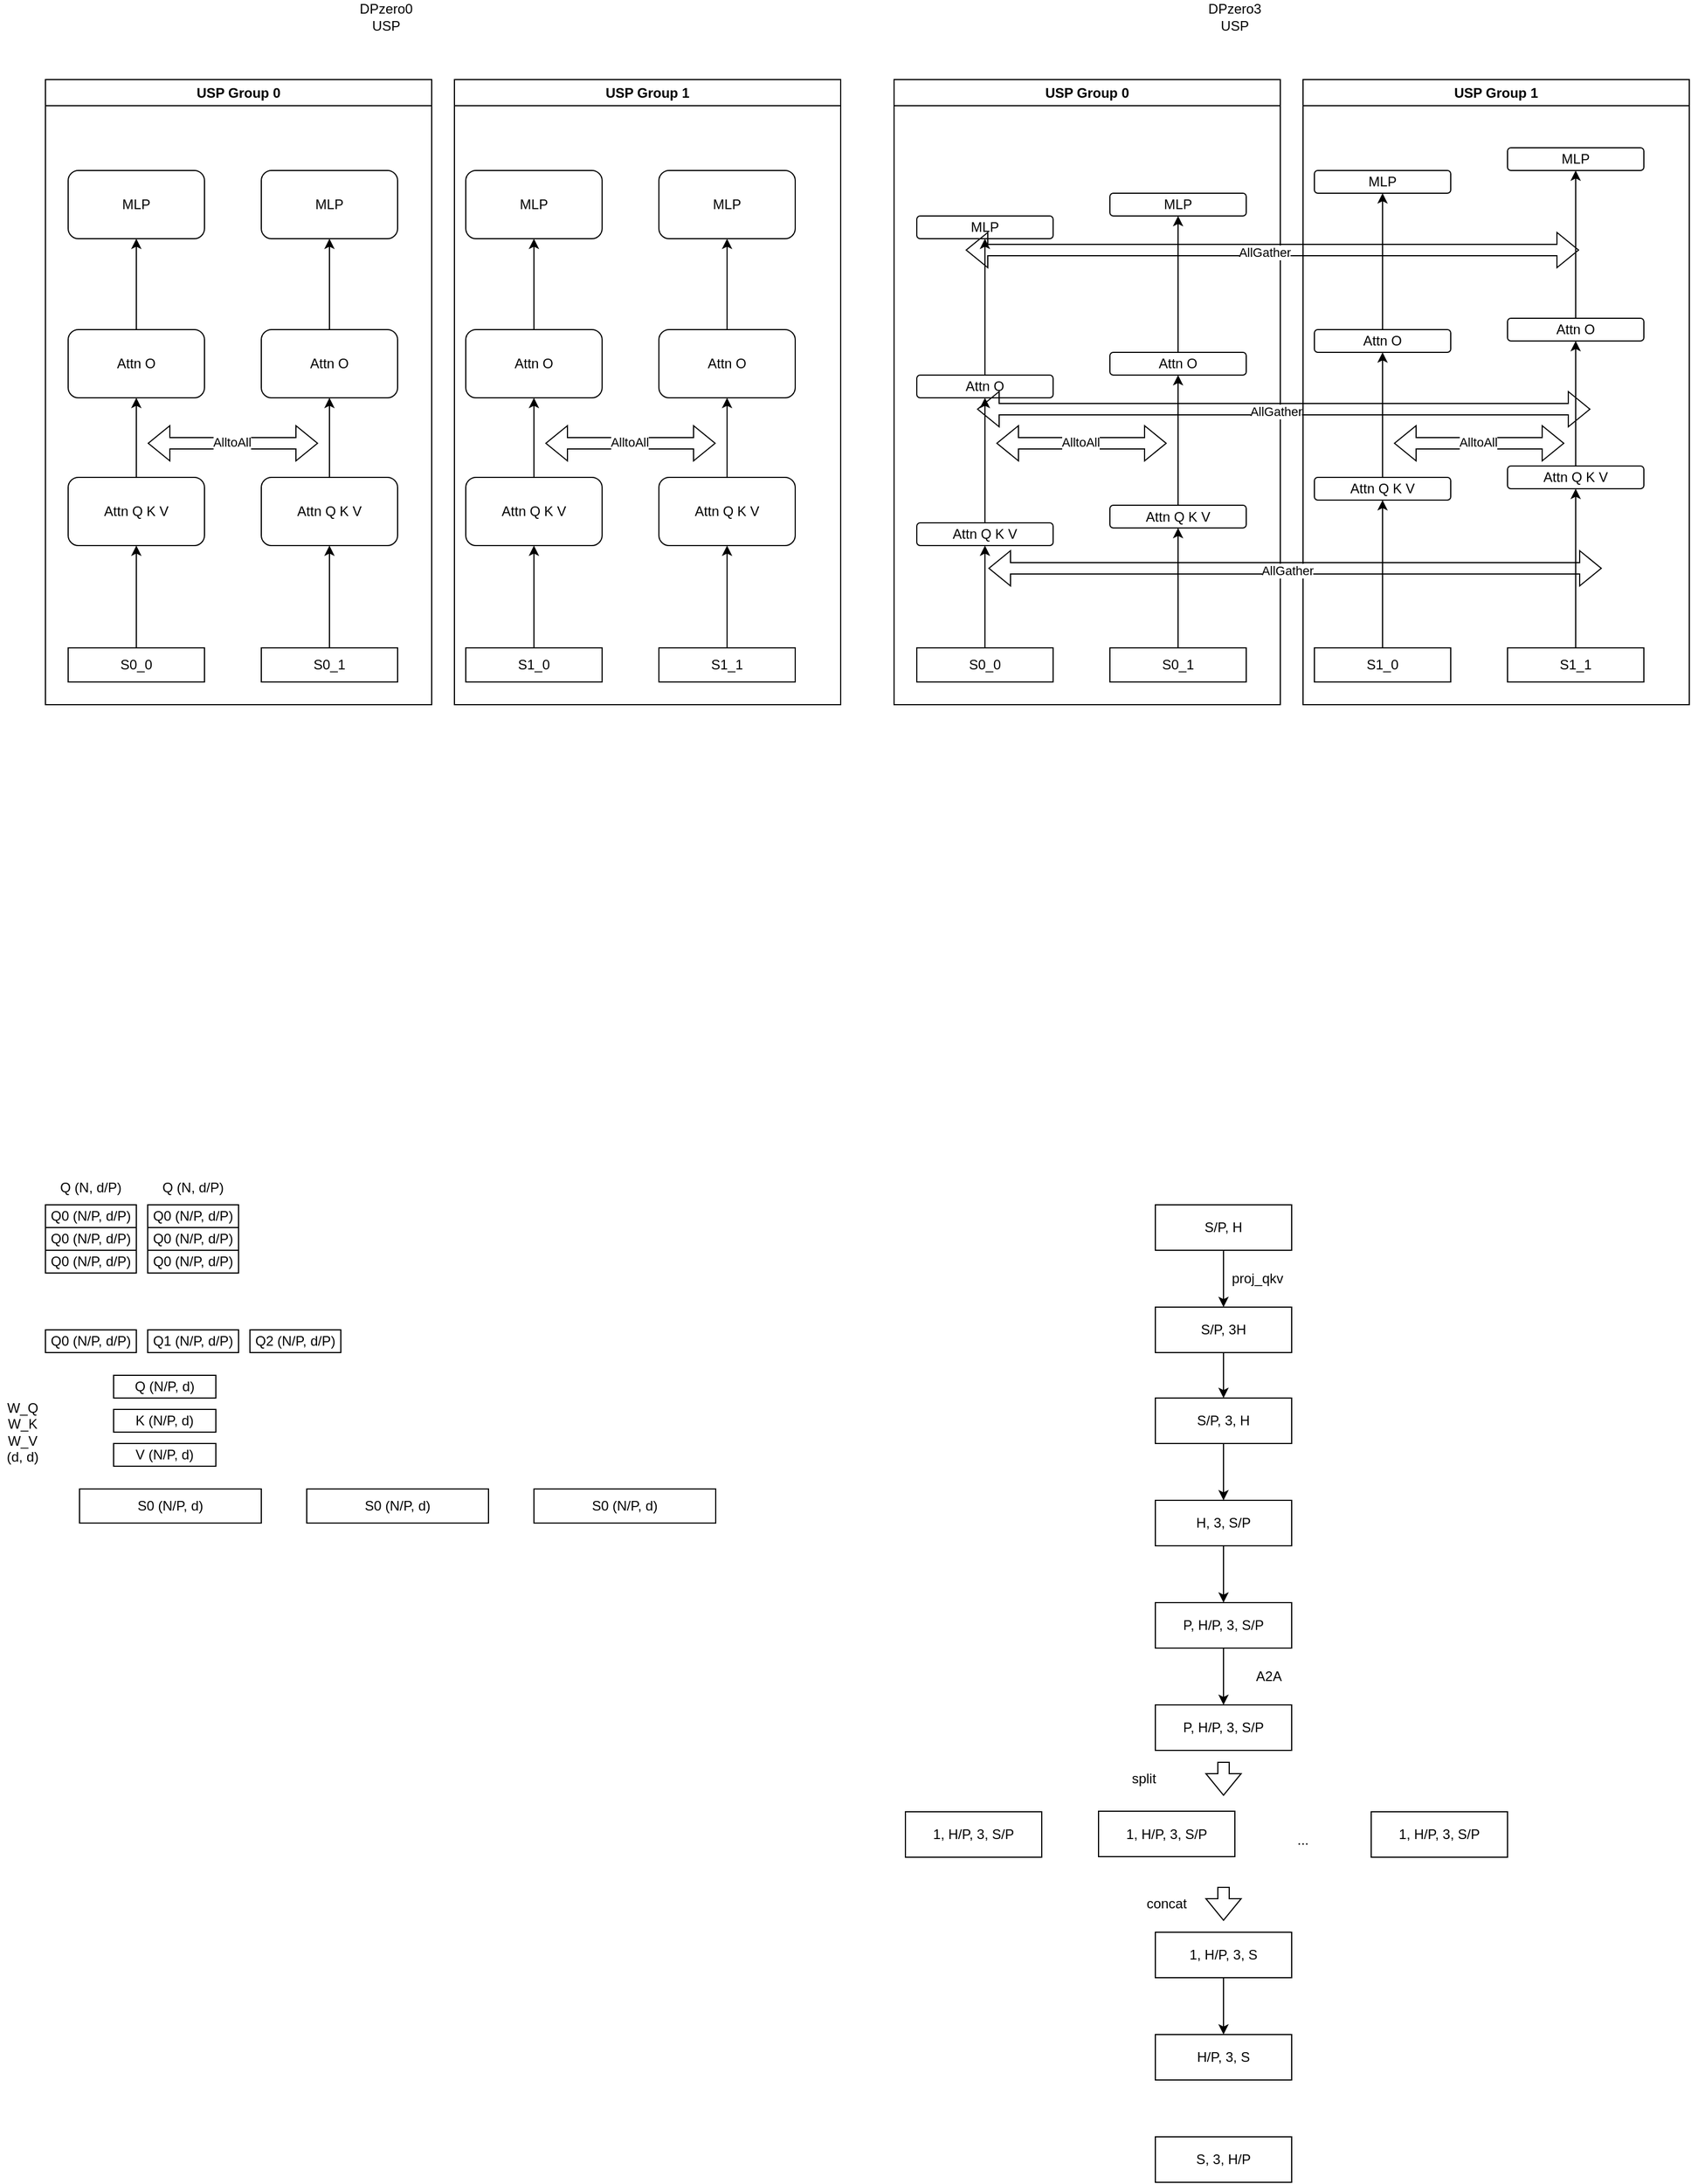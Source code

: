 <mxfile version="27.0.5">
  <diagram name="第 1 页" id="zMmR31qMb3b2CWSOKHbf">
    <mxGraphModel dx="1070" dy="737" grid="1" gridSize="10" guides="1" tooltips="1" connect="1" arrows="1" fold="1" page="1" pageScale="1" pageWidth="827" pageHeight="1169" math="0" shadow="0">
      <root>
        <mxCell id="0" />
        <mxCell id="1" parent="0" />
        <mxCell id="YviTpb6_tVdekd0D2BlD-29" style="edgeStyle=orthogonalEdgeStyle;rounded=0;orthogonalLoop=1;jettySize=auto;html=1;entryX=0.5;entryY=1;entryDx=0;entryDy=0;" parent="1" source="YviTpb6_tVdekd0D2BlD-1" target="YviTpb6_tVdekd0D2BlD-9" edge="1">
          <mxGeometry relative="1" as="geometry" />
        </mxCell>
        <mxCell id="YviTpb6_tVdekd0D2BlD-1" value="S0_0" style="rounded=0;whiteSpace=wrap;html=1;" parent="1" vertex="1">
          <mxGeometry x="100" y="690" width="120" height="30" as="geometry" />
        </mxCell>
        <mxCell id="YviTpb6_tVdekd0D2BlD-30" style="edgeStyle=orthogonalEdgeStyle;rounded=0;orthogonalLoop=1;jettySize=auto;html=1;entryX=0.5;entryY=1;entryDx=0;entryDy=0;" parent="1" source="YviTpb6_tVdekd0D2BlD-2" target="YviTpb6_tVdekd0D2BlD-10" edge="1">
          <mxGeometry relative="1" as="geometry" />
        </mxCell>
        <mxCell id="YviTpb6_tVdekd0D2BlD-2" value="S0_1" style="rounded=0;whiteSpace=wrap;html=1;" parent="1" vertex="1">
          <mxGeometry x="270" y="690" width="120" height="30" as="geometry" />
        </mxCell>
        <mxCell id="YviTpb6_tVdekd0D2BlD-31" style="edgeStyle=orthogonalEdgeStyle;rounded=0;orthogonalLoop=1;jettySize=auto;html=1;entryX=0.5;entryY=1;entryDx=0;entryDy=0;" parent="1" source="YviTpb6_tVdekd0D2BlD-3" target="YviTpb6_tVdekd0D2BlD-11" edge="1">
          <mxGeometry relative="1" as="geometry" />
        </mxCell>
        <mxCell id="YviTpb6_tVdekd0D2BlD-3" value="S1_0" style="rounded=0;whiteSpace=wrap;html=1;" parent="1" vertex="1">
          <mxGeometry x="450" y="690" width="120" height="30" as="geometry" />
        </mxCell>
        <mxCell id="YviTpb6_tVdekd0D2BlD-36" style="edgeStyle=orthogonalEdgeStyle;rounded=0;orthogonalLoop=1;jettySize=auto;html=1;entryX=0.5;entryY=1;entryDx=0;entryDy=0;" parent="1" source="YviTpb6_tVdekd0D2BlD-4" target="YviTpb6_tVdekd0D2BlD-12" edge="1">
          <mxGeometry relative="1" as="geometry" />
        </mxCell>
        <mxCell id="YviTpb6_tVdekd0D2BlD-4" value="S1_1" style="rounded=0;whiteSpace=wrap;html=1;" parent="1" vertex="1">
          <mxGeometry x="620" y="690" width="120" height="30" as="geometry" />
        </mxCell>
        <mxCell id="YviTpb6_tVdekd0D2BlD-25" style="edgeStyle=orthogonalEdgeStyle;rounded=0;orthogonalLoop=1;jettySize=auto;html=1;entryX=0.5;entryY=1;entryDx=0;entryDy=0;" parent="1" source="YviTpb6_tVdekd0D2BlD-9" target="YviTpb6_tVdekd0D2BlD-17" edge="1">
          <mxGeometry relative="1" as="geometry" />
        </mxCell>
        <mxCell id="YviTpb6_tVdekd0D2BlD-9" value="Attn Q K V" style="rounded=1;whiteSpace=wrap;html=1;" parent="1" vertex="1">
          <mxGeometry x="100" y="540" width="120" height="60" as="geometry" />
        </mxCell>
        <mxCell id="YviTpb6_tVdekd0D2BlD-28" style="edgeStyle=orthogonalEdgeStyle;rounded=0;orthogonalLoop=1;jettySize=auto;html=1;entryX=0.5;entryY=1;entryDx=0;entryDy=0;" parent="1" source="YviTpb6_tVdekd0D2BlD-10" target="YviTpb6_tVdekd0D2BlD-18" edge="1">
          <mxGeometry relative="1" as="geometry" />
        </mxCell>
        <mxCell id="YviTpb6_tVdekd0D2BlD-10" value="Attn Q K V" style="rounded=1;whiteSpace=wrap;html=1;" parent="1" vertex="1">
          <mxGeometry x="270" y="540" width="120" height="60" as="geometry" />
        </mxCell>
        <mxCell id="YviTpb6_tVdekd0D2BlD-32" style="edgeStyle=orthogonalEdgeStyle;rounded=0;orthogonalLoop=1;jettySize=auto;html=1;entryX=0.5;entryY=1;entryDx=0;entryDy=0;" parent="1" source="YviTpb6_tVdekd0D2BlD-11" target="YviTpb6_tVdekd0D2BlD-19" edge="1">
          <mxGeometry relative="1" as="geometry" />
        </mxCell>
        <mxCell id="YviTpb6_tVdekd0D2BlD-11" value="Attn Q K V" style="rounded=1;whiteSpace=wrap;html=1;" parent="1" vertex="1">
          <mxGeometry x="450" y="540" width="120" height="60" as="geometry" />
        </mxCell>
        <mxCell id="YviTpb6_tVdekd0D2BlD-35" style="edgeStyle=orthogonalEdgeStyle;rounded=0;orthogonalLoop=1;jettySize=auto;html=1;entryX=0.5;entryY=1;entryDx=0;entryDy=0;" parent="1" source="YviTpb6_tVdekd0D2BlD-12" target="YviTpb6_tVdekd0D2BlD-20" edge="1">
          <mxGeometry relative="1" as="geometry" />
        </mxCell>
        <mxCell id="YviTpb6_tVdekd0D2BlD-12" value="Attn Q K V" style="rounded=1;whiteSpace=wrap;html=1;" parent="1" vertex="1">
          <mxGeometry x="620" y="540" width="120" height="60" as="geometry" />
        </mxCell>
        <mxCell id="YviTpb6_tVdekd0D2BlD-13" value="" style="shape=flexArrow;endArrow=classic;startArrow=classic;html=1;rounded=0;" parent="1" edge="1">
          <mxGeometry width="100" height="100" relative="1" as="geometry">
            <mxPoint x="170" y="510" as="sourcePoint" />
            <mxPoint x="320" y="510" as="targetPoint" />
          </mxGeometry>
        </mxCell>
        <mxCell id="YviTpb6_tVdekd0D2BlD-14" value="AlltoAll" style="edgeLabel;html=1;align=center;verticalAlign=middle;resizable=0;points=[];" parent="YviTpb6_tVdekd0D2BlD-13" vertex="1" connectable="0">
          <mxGeometry x="-0.013" y="1" relative="1" as="geometry">
            <mxPoint as="offset" />
          </mxGeometry>
        </mxCell>
        <mxCell id="YviTpb6_tVdekd0D2BlD-15" value="" style="shape=flexArrow;endArrow=classic;startArrow=classic;html=1;rounded=0;" parent="1" edge="1">
          <mxGeometry width="100" height="100" relative="1" as="geometry">
            <mxPoint x="520" y="510" as="sourcePoint" />
            <mxPoint x="670" y="510" as="targetPoint" />
          </mxGeometry>
        </mxCell>
        <mxCell id="YviTpb6_tVdekd0D2BlD-16" value="AlltoAll" style="edgeLabel;html=1;align=center;verticalAlign=middle;resizable=0;points=[];" parent="YviTpb6_tVdekd0D2BlD-15" vertex="1" connectable="0">
          <mxGeometry x="-0.013" y="1" relative="1" as="geometry">
            <mxPoint as="offset" />
          </mxGeometry>
        </mxCell>
        <mxCell id="YviTpb6_tVdekd0D2BlD-26" style="edgeStyle=orthogonalEdgeStyle;rounded=0;orthogonalLoop=1;jettySize=auto;html=1;entryX=0.5;entryY=1;entryDx=0;entryDy=0;" parent="1" source="YviTpb6_tVdekd0D2BlD-17" target="YviTpb6_tVdekd0D2BlD-21" edge="1">
          <mxGeometry relative="1" as="geometry" />
        </mxCell>
        <mxCell id="YviTpb6_tVdekd0D2BlD-17" value="Attn O" style="rounded=1;whiteSpace=wrap;html=1;" parent="1" vertex="1">
          <mxGeometry x="100" y="410" width="120" height="60" as="geometry" />
        </mxCell>
        <mxCell id="YviTpb6_tVdekd0D2BlD-27" style="edgeStyle=orthogonalEdgeStyle;rounded=0;orthogonalLoop=1;jettySize=auto;html=1;entryX=0.5;entryY=1;entryDx=0;entryDy=0;" parent="1" source="YviTpb6_tVdekd0D2BlD-18" target="YviTpb6_tVdekd0D2BlD-22" edge="1">
          <mxGeometry relative="1" as="geometry" />
        </mxCell>
        <mxCell id="YviTpb6_tVdekd0D2BlD-18" value="Attn O" style="rounded=1;whiteSpace=wrap;html=1;" parent="1" vertex="1">
          <mxGeometry x="270" y="410" width="120" height="60" as="geometry" />
        </mxCell>
        <mxCell id="YviTpb6_tVdekd0D2BlD-33" style="edgeStyle=orthogonalEdgeStyle;rounded=0;orthogonalLoop=1;jettySize=auto;html=1;entryX=0.5;entryY=1;entryDx=0;entryDy=0;" parent="1" source="YviTpb6_tVdekd0D2BlD-19" target="YviTpb6_tVdekd0D2BlD-23" edge="1">
          <mxGeometry relative="1" as="geometry" />
        </mxCell>
        <mxCell id="YviTpb6_tVdekd0D2BlD-19" value="Attn O" style="rounded=1;whiteSpace=wrap;html=1;" parent="1" vertex="1">
          <mxGeometry x="450" y="410" width="120" height="60" as="geometry" />
        </mxCell>
        <mxCell id="YviTpb6_tVdekd0D2BlD-34" style="edgeStyle=orthogonalEdgeStyle;rounded=0;orthogonalLoop=1;jettySize=auto;html=1;entryX=0.5;entryY=1;entryDx=0;entryDy=0;" parent="1" source="YviTpb6_tVdekd0D2BlD-20" target="YviTpb6_tVdekd0D2BlD-24" edge="1">
          <mxGeometry relative="1" as="geometry" />
        </mxCell>
        <mxCell id="YviTpb6_tVdekd0D2BlD-20" value="Attn O" style="rounded=1;whiteSpace=wrap;html=1;" parent="1" vertex="1">
          <mxGeometry x="620" y="410" width="120" height="60" as="geometry" />
        </mxCell>
        <mxCell id="YviTpb6_tVdekd0D2BlD-21" value="MLP" style="rounded=1;whiteSpace=wrap;html=1;" parent="1" vertex="1">
          <mxGeometry x="100" y="270" width="120" height="60" as="geometry" />
        </mxCell>
        <mxCell id="YviTpb6_tVdekd0D2BlD-22" value="MLP" style="rounded=1;whiteSpace=wrap;html=1;" parent="1" vertex="1">
          <mxGeometry x="270" y="270" width="120" height="60" as="geometry" />
        </mxCell>
        <mxCell id="YviTpb6_tVdekd0D2BlD-23" value="MLP" style="rounded=1;whiteSpace=wrap;html=1;" parent="1" vertex="1">
          <mxGeometry x="450" y="270" width="120" height="60" as="geometry" />
        </mxCell>
        <mxCell id="YviTpb6_tVdekd0D2BlD-24" value="MLP" style="rounded=1;whiteSpace=wrap;html=1;" parent="1" vertex="1">
          <mxGeometry x="620" y="270" width="120" height="60" as="geometry" />
        </mxCell>
        <mxCell id="YviTpb6_tVdekd0D2BlD-37" value="USP Group 0" style="swimlane;whiteSpace=wrap;html=1;" parent="1" vertex="1">
          <mxGeometry x="80" y="190" width="340" height="550" as="geometry" />
        </mxCell>
        <mxCell id="YviTpb6_tVdekd0D2BlD-38" value="USP Group 1" style="swimlane;whiteSpace=wrap;html=1;startSize=23;" parent="1" vertex="1">
          <mxGeometry x="440" y="190" width="340" height="550" as="geometry" />
        </mxCell>
        <mxCell id="YviTpb6_tVdekd0D2BlD-40" value="DPzero0 USP" style="text;html=1;align=center;verticalAlign=middle;whiteSpace=wrap;rounded=0;" parent="1" vertex="1">
          <mxGeometry x="350" y="120" width="60" height="30" as="geometry" />
        </mxCell>
        <mxCell id="YviTpb6_tVdekd0D2BlD-41" style="edgeStyle=orthogonalEdgeStyle;rounded=0;orthogonalLoop=1;jettySize=auto;html=1;entryX=0.5;entryY=1;entryDx=0;entryDy=0;" parent="1" source="YviTpb6_tVdekd0D2BlD-42" target="YviTpb6_tVdekd0D2BlD-50" edge="1">
          <mxGeometry relative="1" as="geometry" />
        </mxCell>
        <mxCell id="YviTpb6_tVdekd0D2BlD-42" value="S0_0" style="rounded=0;whiteSpace=wrap;html=1;" parent="1" vertex="1">
          <mxGeometry x="847" y="690" width="120" height="30" as="geometry" />
        </mxCell>
        <mxCell id="YviTpb6_tVdekd0D2BlD-43" style="edgeStyle=orthogonalEdgeStyle;rounded=0;orthogonalLoop=1;jettySize=auto;html=1;entryX=0.5;entryY=1;entryDx=0;entryDy=0;" parent="1" source="YviTpb6_tVdekd0D2BlD-44" target="YviTpb6_tVdekd0D2BlD-52" edge="1">
          <mxGeometry relative="1" as="geometry" />
        </mxCell>
        <mxCell id="YviTpb6_tVdekd0D2BlD-44" value="S0_1" style="rounded=0;whiteSpace=wrap;html=1;" parent="1" vertex="1">
          <mxGeometry x="1017" y="690" width="120" height="30" as="geometry" />
        </mxCell>
        <mxCell id="YviTpb6_tVdekd0D2BlD-45" style="edgeStyle=orthogonalEdgeStyle;rounded=0;orthogonalLoop=1;jettySize=auto;html=1;entryX=0.5;entryY=1;entryDx=0;entryDy=0;" parent="1" source="YviTpb6_tVdekd0D2BlD-46" target="YviTpb6_tVdekd0D2BlD-54" edge="1">
          <mxGeometry relative="1" as="geometry" />
        </mxCell>
        <mxCell id="YviTpb6_tVdekd0D2BlD-46" value="S1_0" style="rounded=0;whiteSpace=wrap;html=1;" parent="1" vertex="1">
          <mxGeometry x="1197" y="690" width="120" height="30" as="geometry" />
        </mxCell>
        <mxCell id="YviTpb6_tVdekd0D2BlD-47" style="edgeStyle=orthogonalEdgeStyle;rounded=0;orthogonalLoop=1;jettySize=auto;html=1;entryX=0.5;entryY=1;entryDx=0;entryDy=0;" parent="1" source="YviTpb6_tVdekd0D2BlD-48" target="YviTpb6_tVdekd0D2BlD-56" edge="1">
          <mxGeometry relative="1" as="geometry" />
        </mxCell>
        <mxCell id="YviTpb6_tVdekd0D2BlD-48" value="S1_1" style="rounded=0;whiteSpace=wrap;html=1;" parent="1" vertex="1">
          <mxGeometry x="1367" y="690" width="120" height="30" as="geometry" />
        </mxCell>
        <mxCell id="YviTpb6_tVdekd0D2BlD-49" style="edgeStyle=orthogonalEdgeStyle;rounded=0;orthogonalLoop=1;jettySize=auto;html=1;entryX=0.5;entryY=1;entryDx=0;entryDy=0;" parent="1" source="YviTpb6_tVdekd0D2BlD-50" target="YviTpb6_tVdekd0D2BlD-62" edge="1">
          <mxGeometry relative="1" as="geometry" />
        </mxCell>
        <mxCell id="YviTpb6_tVdekd0D2BlD-50" value="Attn Q K V" style="rounded=1;whiteSpace=wrap;html=1;" parent="1" vertex="1">
          <mxGeometry x="847" y="580" width="120" height="20" as="geometry" />
        </mxCell>
        <mxCell id="YviTpb6_tVdekd0D2BlD-53" style="edgeStyle=orthogonalEdgeStyle;rounded=0;orthogonalLoop=1;jettySize=auto;html=1;entryX=0.5;entryY=1;entryDx=0;entryDy=0;" parent="1" source="YviTpb6_tVdekd0D2BlD-54" target="YviTpb6_tVdekd0D2BlD-66" edge="1">
          <mxGeometry relative="1" as="geometry" />
        </mxCell>
        <mxCell id="YviTpb6_tVdekd0D2BlD-57" value="" style="shape=flexArrow;endArrow=classic;startArrow=classic;html=1;rounded=0;" parent="1" edge="1">
          <mxGeometry width="100" height="100" relative="1" as="geometry">
            <mxPoint x="917" y="510" as="sourcePoint" />
            <mxPoint x="1067" y="510" as="targetPoint" />
          </mxGeometry>
        </mxCell>
        <mxCell id="YviTpb6_tVdekd0D2BlD-58" value="AlltoAll" style="edgeLabel;html=1;align=center;verticalAlign=middle;resizable=0;points=[];" parent="YviTpb6_tVdekd0D2BlD-57" vertex="1" connectable="0">
          <mxGeometry x="-0.013" y="1" relative="1" as="geometry">
            <mxPoint as="offset" />
          </mxGeometry>
        </mxCell>
        <mxCell id="YviTpb6_tVdekd0D2BlD-59" value="" style="shape=flexArrow;endArrow=classic;startArrow=classic;html=1;rounded=0;" parent="1" edge="1">
          <mxGeometry width="100" height="100" relative="1" as="geometry">
            <mxPoint x="1267" y="510" as="sourcePoint" />
            <mxPoint x="1417" y="510" as="targetPoint" />
          </mxGeometry>
        </mxCell>
        <mxCell id="YviTpb6_tVdekd0D2BlD-60" value="AlltoAll" style="edgeLabel;html=1;align=center;verticalAlign=middle;resizable=0;points=[];" parent="YviTpb6_tVdekd0D2BlD-59" vertex="1" connectable="0">
          <mxGeometry x="-0.013" y="1" relative="1" as="geometry">
            <mxPoint as="offset" />
          </mxGeometry>
        </mxCell>
        <mxCell id="YviTpb6_tVdekd0D2BlD-61" style="edgeStyle=orthogonalEdgeStyle;rounded=0;orthogonalLoop=1;jettySize=auto;html=1;entryX=0.5;entryY=1;entryDx=0;entryDy=0;" parent="1" source="YviTpb6_tVdekd0D2BlD-62" target="YviTpb6_tVdekd0D2BlD-69" edge="1">
          <mxGeometry relative="1" as="geometry" />
        </mxCell>
        <mxCell id="YviTpb6_tVdekd0D2BlD-62" value="Attn O" style="rounded=1;whiteSpace=wrap;html=1;" parent="1" vertex="1">
          <mxGeometry x="847" y="450" width="120" height="20" as="geometry" />
        </mxCell>
        <mxCell id="YviTpb6_tVdekd0D2BlD-65" style="edgeStyle=orthogonalEdgeStyle;rounded=0;orthogonalLoop=1;jettySize=auto;html=1;entryX=0.5;entryY=1;entryDx=0;entryDy=0;" parent="1" source="YviTpb6_tVdekd0D2BlD-66" target="YviTpb6_tVdekd0D2BlD-71" edge="1">
          <mxGeometry relative="1" as="geometry" />
        </mxCell>
        <mxCell id="YviTpb6_tVdekd0D2BlD-66" value="Attn O" style="rounded=1;whiteSpace=wrap;html=1;" parent="1" vertex="1">
          <mxGeometry x="1197" y="410" width="120" height="20" as="geometry" />
        </mxCell>
        <mxCell id="YviTpb6_tVdekd0D2BlD-69" value="MLP" style="rounded=1;whiteSpace=wrap;html=1;" parent="1" vertex="1">
          <mxGeometry x="847" y="310" width="120" height="20" as="geometry" />
        </mxCell>
        <mxCell id="YviTpb6_tVdekd0D2BlD-73" value="USP Group 0" style="swimlane;whiteSpace=wrap;html=1;" parent="1" vertex="1">
          <mxGeometry x="827" y="190" width="340" height="550" as="geometry" />
        </mxCell>
        <mxCell id="YviTpb6_tVdekd0D2BlD-64" value="Attn O" style="rounded=1;whiteSpace=wrap;html=1;" parent="YviTpb6_tVdekd0D2BlD-73" vertex="1">
          <mxGeometry x="190" y="240" width="120" height="20" as="geometry" />
        </mxCell>
        <mxCell id="YviTpb6_tVdekd0D2BlD-70" value="MLP" style="rounded=1;whiteSpace=wrap;html=1;" parent="YviTpb6_tVdekd0D2BlD-73" vertex="1">
          <mxGeometry x="190" y="100" width="120" height="20" as="geometry" />
        </mxCell>
        <mxCell id="YviTpb6_tVdekd0D2BlD-63" style="edgeStyle=orthogonalEdgeStyle;rounded=0;orthogonalLoop=1;jettySize=auto;html=1;entryX=0.5;entryY=1;entryDx=0;entryDy=0;" parent="YviTpb6_tVdekd0D2BlD-73" source="YviTpb6_tVdekd0D2BlD-64" target="YviTpb6_tVdekd0D2BlD-70" edge="1">
          <mxGeometry relative="1" as="geometry" />
        </mxCell>
        <mxCell id="YviTpb6_tVdekd0D2BlD-52" value="Attn Q K V" style="rounded=1;whiteSpace=wrap;html=1;" parent="YviTpb6_tVdekd0D2BlD-73" vertex="1">
          <mxGeometry x="190" y="374.5" width="120" height="20" as="geometry" />
        </mxCell>
        <mxCell id="YviTpb6_tVdekd0D2BlD-51" style="edgeStyle=orthogonalEdgeStyle;rounded=0;orthogonalLoop=1;jettySize=auto;html=1;entryX=0.5;entryY=1;entryDx=0;entryDy=0;" parent="YviTpb6_tVdekd0D2BlD-73" source="YviTpb6_tVdekd0D2BlD-52" target="YviTpb6_tVdekd0D2BlD-64" edge="1">
          <mxGeometry relative="1" as="geometry" />
        </mxCell>
        <mxCell id="YviTpb6_tVdekd0D2BlD-74" value="USP Group 1" style="swimlane;whiteSpace=wrap;html=1;startSize=23;" parent="1" vertex="1">
          <mxGeometry x="1187" y="190" width="340" height="550" as="geometry" />
        </mxCell>
        <mxCell id="YviTpb6_tVdekd0D2BlD-68" value="Attn O" style="rounded=1;whiteSpace=wrap;html=1;" parent="YviTpb6_tVdekd0D2BlD-74" vertex="1">
          <mxGeometry x="180" y="210" width="120" height="20" as="geometry" />
        </mxCell>
        <mxCell id="YviTpb6_tVdekd0D2BlD-71" value="MLP" style="rounded=1;whiteSpace=wrap;html=1;" parent="YviTpb6_tVdekd0D2BlD-74" vertex="1">
          <mxGeometry x="10" y="80" width="120" height="20" as="geometry" />
        </mxCell>
        <mxCell id="YviTpb6_tVdekd0D2BlD-72" value="MLP" style="rounded=1;whiteSpace=wrap;html=1;" parent="YviTpb6_tVdekd0D2BlD-74" vertex="1">
          <mxGeometry x="180" y="60" width="120" height="20" as="geometry" />
        </mxCell>
        <mxCell id="YviTpb6_tVdekd0D2BlD-67" style="edgeStyle=orthogonalEdgeStyle;rounded=0;orthogonalLoop=1;jettySize=auto;html=1;entryX=0.5;entryY=1;entryDx=0;entryDy=0;" parent="YviTpb6_tVdekd0D2BlD-74" source="YviTpb6_tVdekd0D2BlD-68" target="YviTpb6_tVdekd0D2BlD-72" edge="1">
          <mxGeometry relative="1" as="geometry" />
        </mxCell>
        <mxCell id="YviTpb6_tVdekd0D2BlD-54" value="Attn Q K V" style="rounded=1;whiteSpace=wrap;html=1;" parent="YviTpb6_tVdekd0D2BlD-74" vertex="1">
          <mxGeometry x="10" y="350" width="120" height="20" as="geometry" />
        </mxCell>
        <mxCell id="YviTpb6_tVdekd0D2BlD-56" value="Attn Q K V" style="rounded=1;whiteSpace=wrap;html=1;" parent="YviTpb6_tVdekd0D2BlD-74" vertex="1">
          <mxGeometry x="180" y="340" width="120" height="20" as="geometry" />
        </mxCell>
        <mxCell id="YviTpb6_tVdekd0D2BlD-55" style="edgeStyle=orthogonalEdgeStyle;rounded=0;orthogonalLoop=1;jettySize=auto;html=1;entryX=0.5;entryY=1;entryDx=0;entryDy=0;" parent="YviTpb6_tVdekd0D2BlD-74" source="YviTpb6_tVdekd0D2BlD-56" target="YviTpb6_tVdekd0D2BlD-68" edge="1">
          <mxGeometry relative="1" as="geometry" />
        </mxCell>
        <mxCell id="YviTpb6_tVdekd0D2BlD-78" value="" style="shape=flexArrow;endArrow=classic;startArrow=classic;html=1;rounded=0;" parent="YviTpb6_tVdekd0D2BlD-74" edge="1">
          <mxGeometry width="100" height="100" relative="1" as="geometry">
            <mxPoint x="-287" y="290" as="sourcePoint" />
            <mxPoint x="253" y="290" as="targetPoint" />
          </mxGeometry>
        </mxCell>
        <mxCell id="YviTpb6_tVdekd0D2BlD-79" value="AllGather" style="edgeLabel;html=1;align=center;verticalAlign=middle;resizable=0;points=[];" parent="YviTpb6_tVdekd0D2BlD-78" vertex="1" connectable="0">
          <mxGeometry x="-0.028" y="-2" relative="1" as="geometry">
            <mxPoint as="offset" />
          </mxGeometry>
        </mxCell>
        <mxCell id="YviTpb6_tVdekd0D2BlD-80" value="" style="shape=flexArrow;endArrow=classic;startArrow=classic;html=1;rounded=0;" parent="YviTpb6_tVdekd0D2BlD-74" edge="1">
          <mxGeometry width="100" height="100" relative="1" as="geometry">
            <mxPoint x="-297" y="150" as="sourcePoint" />
            <mxPoint x="243" y="150" as="targetPoint" />
          </mxGeometry>
        </mxCell>
        <mxCell id="YviTpb6_tVdekd0D2BlD-81" value="AllGather" style="edgeLabel;html=1;align=center;verticalAlign=middle;resizable=0;points=[];" parent="YviTpb6_tVdekd0D2BlD-80" vertex="1" connectable="0">
          <mxGeometry x="-0.028" y="-2" relative="1" as="geometry">
            <mxPoint as="offset" />
          </mxGeometry>
        </mxCell>
        <mxCell id="YviTpb6_tVdekd0D2BlD-76" value="" style="shape=flexArrow;endArrow=classic;startArrow=classic;html=1;rounded=0;" parent="YviTpb6_tVdekd0D2BlD-74" edge="1">
          <mxGeometry width="100" height="100" relative="1" as="geometry">
            <mxPoint x="-277" y="430" as="sourcePoint" />
            <mxPoint x="263" y="430" as="targetPoint" />
          </mxGeometry>
        </mxCell>
        <mxCell id="YviTpb6_tVdekd0D2BlD-77" value="AllGather" style="edgeLabel;html=1;align=center;verticalAlign=middle;resizable=0;points=[];" parent="YviTpb6_tVdekd0D2BlD-76" vertex="1" connectable="0">
          <mxGeometry x="-0.028" y="-2" relative="1" as="geometry">
            <mxPoint as="offset" />
          </mxGeometry>
        </mxCell>
        <mxCell id="YviTpb6_tVdekd0D2BlD-75" value="DPzero3 USP" style="text;html=1;align=center;verticalAlign=middle;whiteSpace=wrap;rounded=0;" parent="1" vertex="1">
          <mxGeometry x="1097" y="120" width="60" height="30" as="geometry" />
        </mxCell>
        <mxCell id="YviTpb6_tVdekd0D2BlD-83" value="S0 (N/P, d)" style="rounded=0;whiteSpace=wrap;html=1;" parent="1" vertex="1">
          <mxGeometry x="110" y="1430" width="160" height="30" as="geometry" />
        </mxCell>
        <mxCell id="YviTpb6_tVdekd0D2BlD-84" value="S0 (N/P, d)" style="rounded=0;whiteSpace=wrap;html=1;" parent="1" vertex="1">
          <mxGeometry x="310" y="1430" width="160" height="30" as="geometry" />
        </mxCell>
        <mxCell id="YviTpb6_tVdekd0D2BlD-85" value="S0 (N/P, d)" style="rounded=0;whiteSpace=wrap;html=1;" parent="1" vertex="1">
          <mxGeometry x="510" y="1430" width="160" height="30" as="geometry" />
        </mxCell>
        <mxCell id="YviTpb6_tVdekd0D2BlD-89" value="W_Q W_K W_V&lt;div&gt;(d, d)&lt;/div&gt;" style="text;html=1;align=center;verticalAlign=middle;whiteSpace=wrap;rounded=0;" parent="1" vertex="1">
          <mxGeometry x="40" y="1350" width="40" height="60" as="geometry" />
        </mxCell>
        <mxCell id="YviTpb6_tVdekd0D2BlD-90" value="Q (N/P, d)" style="rounded=0;whiteSpace=wrap;html=1;" parent="1" vertex="1">
          <mxGeometry x="140" y="1330" width="90" height="20" as="geometry" />
        </mxCell>
        <mxCell id="YviTpb6_tVdekd0D2BlD-91" value="K (N/P, d)" style="rounded=0;whiteSpace=wrap;html=1;" parent="1" vertex="1">
          <mxGeometry x="140" y="1360" width="90" height="20" as="geometry" />
        </mxCell>
        <mxCell id="YviTpb6_tVdekd0D2BlD-92" value="V (N/P, d)" style="rounded=0;whiteSpace=wrap;html=1;" parent="1" vertex="1">
          <mxGeometry x="140" y="1390" width="90" height="20" as="geometry" />
        </mxCell>
        <mxCell id="YviTpb6_tVdekd0D2BlD-93" value="Q0 (N/P, d/P)" style="rounded=0;whiteSpace=wrap;html=1;" parent="1" vertex="1">
          <mxGeometry x="80" y="1290" width="80" height="20" as="geometry" />
        </mxCell>
        <mxCell id="YviTpb6_tVdekd0D2BlD-94" value="Q1 (N/P, d/P)" style="rounded=0;whiteSpace=wrap;html=1;" parent="1" vertex="1">
          <mxGeometry x="170" y="1290" width="80" height="20" as="geometry" />
        </mxCell>
        <mxCell id="YviTpb6_tVdekd0D2BlD-95" value="Q2 (N/P, d/P)" style="rounded=0;whiteSpace=wrap;html=1;" parent="1" vertex="1">
          <mxGeometry x="260" y="1290" width="80" height="20" as="geometry" />
        </mxCell>
        <mxCell id="YviTpb6_tVdekd0D2BlD-96" value="Q0 (N/P, d/P)" style="rounded=0;whiteSpace=wrap;html=1;" parent="1" vertex="1">
          <mxGeometry x="80" y="1180" width="80" height="20" as="geometry" />
        </mxCell>
        <mxCell id="YviTpb6_tVdekd0D2BlD-97" value="Q0 (N/P, d/P)" style="rounded=0;whiteSpace=wrap;html=1;" parent="1" vertex="1">
          <mxGeometry x="80" y="1200" width="80" height="20" as="geometry" />
        </mxCell>
        <mxCell id="YviTpb6_tVdekd0D2BlD-98" value="Q0 (N/P, d/P)" style="rounded=0;whiteSpace=wrap;html=1;" parent="1" vertex="1">
          <mxGeometry x="80" y="1220" width="80" height="20" as="geometry" />
        </mxCell>
        <mxCell id="YviTpb6_tVdekd0D2BlD-99" value="Q (N, d/P)" style="text;html=1;align=center;verticalAlign=middle;whiteSpace=wrap;rounded=0;" parent="1" vertex="1">
          <mxGeometry x="90" y="1150" width="60" height="30" as="geometry" />
        </mxCell>
        <mxCell id="YviTpb6_tVdekd0D2BlD-100" value="Q0 (N/P, d/P)" style="rounded=0;whiteSpace=wrap;html=1;" parent="1" vertex="1">
          <mxGeometry x="170" y="1180" width="80" height="20" as="geometry" />
        </mxCell>
        <mxCell id="YviTpb6_tVdekd0D2BlD-101" value="Q0 (N/P, d/P)" style="rounded=0;whiteSpace=wrap;html=1;" parent="1" vertex="1">
          <mxGeometry x="170" y="1200" width="80" height="20" as="geometry" />
        </mxCell>
        <mxCell id="YviTpb6_tVdekd0D2BlD-102" value="Q0 (N/P, d/P)" style="rounded=0;whiteSpace=wrap;html=1;" parent="1" vertex="1">
          <mxGeometry x="170" y="1220" width="80" height="20" as="geometry" />
        </mxCell>
        <mxCell id="YviTpb6_tVdekd0D2BlD-103" value="Q (N, d/P)" style="text;html=1;align=center;verticalAlign=middle;whiteSpace=wrap;rounded=0;" parent="1" vertex="1">
          <mxGeometry x="180" y="1150" width="60" height="30" as="geometry" />
        </mxCell>
        <mxCell id="4O9J2_2ASu0D95aew4Kj-16" style="edgeStyle=orthogonalEdgeStyle;rounded=0;orthogonalLoop=1;jettySize=auto;html=1;entryX=0.5;entryY=0;entryDx=0;entryDy=0;" parent="1" source="4O9J2_2ASu0D95aew4Kj-1" target="4O9J2_2ASu0D95aew4Kj-2" edge="1">
          <mxGeometry relative="1" as="geometry" />
        </mxCell>
        <mxCell id="4O9J2_2ASu0D95aew4Kj-1" value="S/P, H" style="rounded=0;whiteSpace=wrap;html=1;" parent="1" vertex="1">
          <mxGeometry x="1057" y="1180" width="120" height="40" as="geometry" />
        </mxCell>
        <mxCell id="4O9J2_2ASu0D95aew4Kj-17" style="edgeStyle=orthogonalEdgeStyle;rounded=0;orthogonalLoop=1;jettySize=auto;html=1;entryX=0.5;entryY=0;entryDx=0;entryDy=0;" parent="1" source="4O9J2_2ASu0D95aew4Kj-2" target="4O9J2_2ASu0D95aew4Kj-3" edge="1">
          <mxGeometry relative="1" as="geometry" />
        </mxCell>
        <mxCell id="4O9J2_2ASu0D95aew4Kj-2" value="S/P, 3H" style="rounded=0;whiteSpace=wrap;html=1;" parent="1" vertex="1">
          <mxGeometry x="1057" y="1270" width="120" height="40" as="geometry" />
        </mxCell>
        <mxCell id="4O9J2_2ASu0D95aew4Kj-18" style="edgeStyle=orthogonalEdgeStyle;rounded=0;orthogonalLoop=1;jettySize=auto;html=1;entryX=0.5;entryY=0;entryDx=0;entryDy=0;" parent="1" source="4O9J2_2ASu0D95aew4Kj-3" target="4O9J2_2ASu0D95aew4Kj-4" edge="1">
          <mxGeometry relative="1" as="geometry" />
        </mxCell>
        <mxCell id="4O9J2_2ASu0D95aew4Kj-3" value="S/P, 3, H" style="rounded=0;whiteSpace=wrap;html=1;" parent="1" vertex="1">
          <mxGeometry x="1057" y="1350" width="120" height="40" as="geometry" />
        </mxCell>
        <mxCell id="4O9J2_2ASu0D95aew4Kj-19" style="edgeStyle=orthogonalEdgeStyle;rounded=0;orthogonalLoop=1;jettySize=auto;html=1;entryX=0.5;entryY=0;entryDx=0;entryDy=0;" parent="1" source="4O9J2_2ASu0D95aew4Kj-4" target="4O9J2_2ASu0D95aew4Kj-5" edge="1">
          <mxGeometry relative="1" as="geometry" />
        </mxCell>
        <mxCell id="4O9J2_2ASu0D95aew4Kj-4" value="H, 3, S/P" style="rounded=0;whiteSpace=wrap;html=1;" parent="1" vertex="1">
          <mxGeometry x="1057" y="1440" width="120" height="40" as="geometry" />
        </mxCell>
        <mxCell id="4O9J2_2ASu0D95aew4Kj-20" style="edgeStyle=orthogonalEdgeStyle;rounded=0;orthogonalLoop=1;jettySize=auto;html=1;" parent="1" source="4O9J2_2ASu0D95aew4Kj-5" target="4O9J2_2ASu0D95aew4Kj-6" edge="1">
          <mxGeometry relative="1" as="geometry" />
        </mxCell>
        <mxCell id="4O9J2_2ASu0D95aew4Kj-5" value="P, H/P, 3, S/P" style="rounded=0;whiteSpace=wrap;html=1;" parent="1" vertex="1">
          <mxGeometry x="1057" y="1530" width="120" height="40" as="geometry" />
        </mxCell>
        <mxCell id="4O9J2_2ASu0D95aew4Kj-6" value="P, H/P, 3, S/P" style="rounded=0;whiteSpace=wrap;html=1;" parent="1" vertex="1">
          <mxGeometry x="1057" y="1620" width="120" height="40" as="geometry" />
        </mxCell>
        <mxCell id="4O9J2_2ASu0D95aew4Kj-7" value="1, H/P, 3, S/P" style="rounded=0;whiteSpace=wrap;html=1;" parent="1" vertex="1">
          <mxGeometry x="1007" y="1713.5" width="120" height="40" as="geometry" />
        </mxCell>
        <mxCell id="4O9J2_2ASu0D95aew4Kj-8" value="1, H/P, 3, S/P" style="rounded=0;whiteSpace=wrap;html=1;" parent="1" vertex="1">
          <mxGeometry x="1247" y="1714" width="120" height="40" as="geometry" />
        </mxCell>
        <mxCell id="4O9J2_2ASu0D95aew4Kj-10" value="1, H/P, 3, S/P" style="rounded=0;whiteSpace=wrap;html=1;" parent="1" vertex="1">
          <mxGeometry x="837" y="1714" width="120" height="40" as="geometry" />
        </mxCell>
        <mxCell id="4O9J2_2ASu0D95aew4Kj-12" value="..." style="text;html=1;align=center;verticalAlign=middle;whiteSpace=wrap;rounded=0;" parent="1" vertex="1">
          <mxGeometry x="1157" y="1724" width="60" height="30" as="geometry" />
        </mxCell>
        <mxCell id="4O9J2_2ASu0D95aew4Kj-23" style="edgeStyle=orthogonalEdgeStyle;rounded=0;orthogonalLoop=1;jettySize=auto;html=1;entryX=0.5;entryY=0;entryDx=0;entryDy=0;" parent="1" source="4O9J2_2ASu0D95aew4Kj-13" target="4O9J2_2ASu0D95aew4Kj-14" edge="1">
          <mxGeometry relative="1" as="geometry" />
        </mxCell>
        <mxCell id="4O9J2_2ASu0D95aew4Kj-13" value="1, H/P, 3, S" style="rounded=0;whiteSpace=wrap;html=1;" parent="1" vertex="1">
          <mxGeometry x="1057" y="1820" width="120" height="40" as="geometry" />
        </mxCell>
        <mxCell id="4O9J2_2ASu0D95aew4Kj-14" value="H/P, 3, S" style="rounded=0;whiteSpace=wrap;html=1;" parent="1" vertex="1">
          <mxGeometry x="1057" y="1910" width="120" height="40" as="geometry" />
        </mxCell>
        <mxCell id="4O9J2_2ASu0D95aew4Kj-15" value="S, 3, H/P" style="rounded=0;whiteSpace=wrap;html=1;" parent="1" vertex="1">
          <mxGeometry x="1057" y="2000" width="120" height="40" as="geometry" />
        </mxCell>
        <mxCell id="4O9J2_2ASu0D95aew4Kj-21" value="split" style="text;html=1;align=center;verticalAlign=middle;whiteSpace=wrap;rounded=0;" parent="1" vertex="1">
          <mxGeometry x="1017" y="1670" width="60" height="30" as="geometry" />
        </mxCell>
        <mxCell id="4O9J2_2ASu0D95aew4Kj-22" value="concat" style="text;html=1;align=center;verticalAlign=middle;whiteSpace=wrap;rounded=0;" parent="1" vertex="1">
          <mxGeometry x="1037" y="1780" width="60" height="30" as="geometry" />
        </mxCell>
        <mxCell id="4O9J2_2ASu0D95aew4Kj-24" value="proj_qkv" style="text;html=1;align=center;verticalAlign=middle;whiteSpace=wrap;rounded=0;" parent="1" vertex="1">
          <mxGeometry x="1117" y="1230" width="60" height="30" as="geometry" />
        </mxCell>
        <mxCell id="4O9J2_2ASu0D95aew4Kj-25" value="A2A" style="text;html=1;align=center;verticalAlign=middle;whiteSpace=wrap;rounded=0;" parent="1" vertex="1">
          <mxGeometry x="1127" y="1580" width="60" height="30" as="geometry" />
        </mxCell>
        <mxCell id="4O9J2_2ASu0D95aew4Kj-28" value="" style="shape=flexArrow;endArrow=classic;html=1;rounded=0;" parent="1" edge="1">
          <mxGeometry width="50" height="50" relative="1" as="geometry">
            <mxPoint x="1117" y="1670" as="sourcePoint" />
            <mxPoint x="1117" y="1700" as="targetPoint" />
          </mxGeometry>
        </mxCell>
        <mxCell id="4O9J2_2ASu0D95aew4Kj-29" value="" style="shape=flexArrow;endArrow=classic;html=1;rounded=0;" parent="1" edge="1">
          <mxGeometry width="50" height="50" relative="1" as="geometry">
            <mxPoint x="1117" y="1780" as="sourcePoint" />
            <mxPoint x="1117" y="1810" as="targetPoint" />
          </mxGeometry>
        </mxCell>
      </root>
    </mxGraphModel>
  </diagram>
</mxfile>
